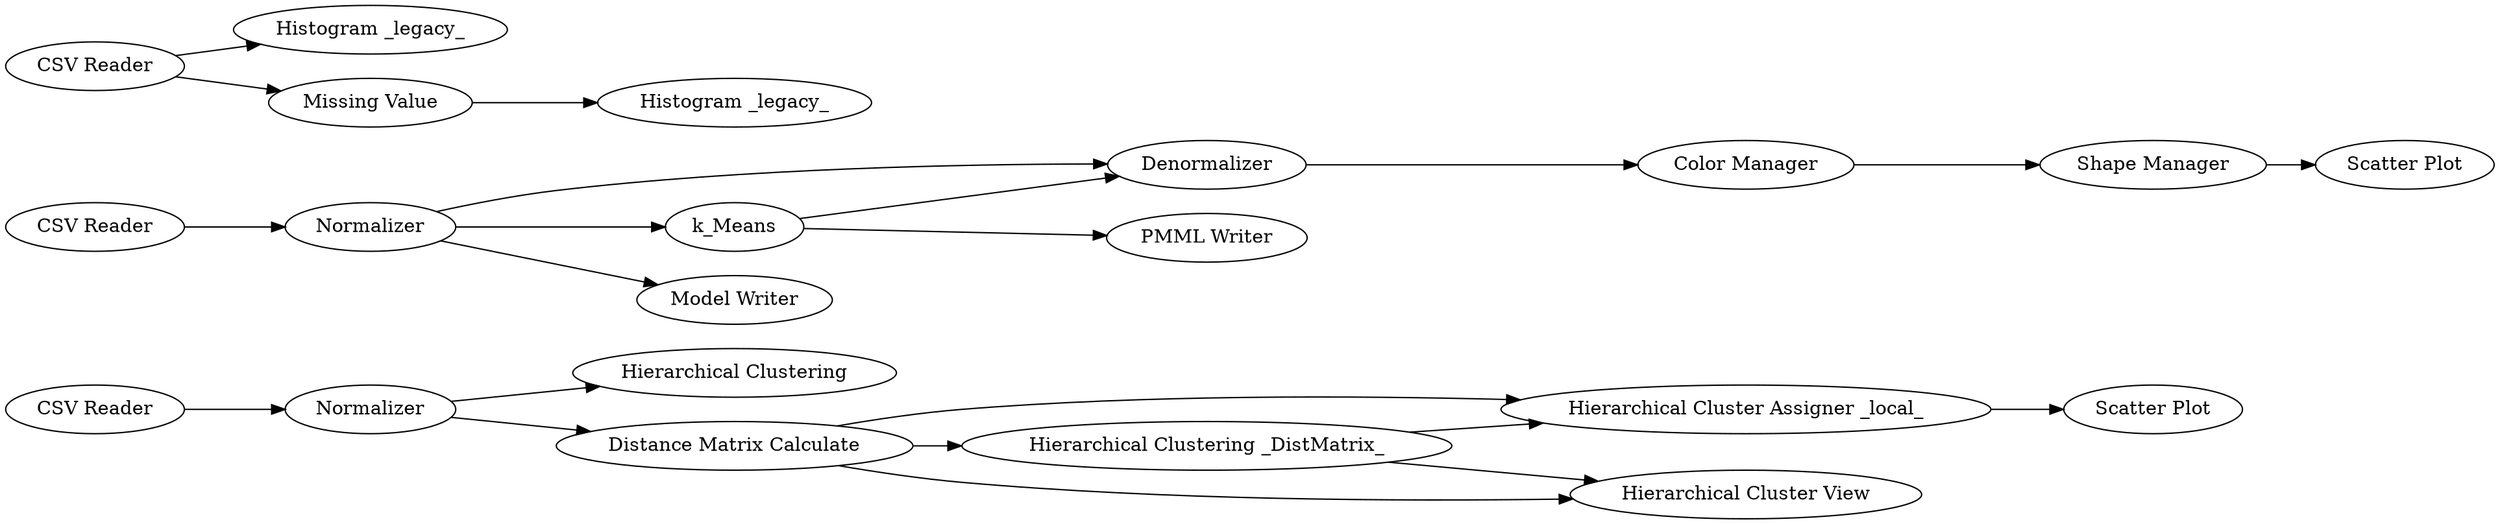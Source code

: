 digraph {
	"7424121239111261223_14" [label="Hierarchical Clustering"]
	"7424121239111261223_8" [label="Distance Matrix Calculate"]
	"7424121239111261223_22" [label="Color Manager"]
	"7424121239111261223_24" [label="Scatter Plot"]
	"7424121239111261223_5" [label="CSV Reader"]
	"7424121239111261223_23" [label="Shape Manager"]
	"7424121239111261223_20" [label="PMML Writer"]
	"7424121239111261223_2" [label="Histogram _legacy_"]
	"7424121239111261223_7" [label=Normalizer]
	"7424121239111261223_21" [label=Denormalizer]
	"7424121239111261223_17" [label=Normalizer]
	"7424121239111261223_15" [label="Scatter Plot"]
	"7424121239111261223_12" [label="Hierarchical Cluster Assigner _local_"]
	"7424121239111261223_11" [label="Hierarchical Cluster View"]
	"7424121239111261223_3" [label="Histogram _legacy_"]
	"7424121239111261223_1" [label="CSV Reader"]
	"7424121239111261223_13" [label="Hierarchical Clustering _DistMatrix_"]
	"7424121239111261223_19" [label=k_Means]
	"7424121239111261223_4" [label="Missing Value"]
	"7424121239111261223_16" [label="CSV Reader"]
	"7424121239111261223_18" [label="Model Writer"]
	"7424121239111261223_4" -> "7424121239111261223_3"
	"7424121239111261223_17" -> "7424121239111261223_19"
	"7424121239111261223_19" -> "7424121239111261223_21"
	"7424121239111261223_12" -> "7424121239111261223_15"
	"7424121239111261223_21" -> "7424121239111261223_22"
	"7424121239111261223_22" -> "7424121239111261223_23"
	"7424121239111261223_1" -> "7424121239111261223_2"
	"7424121239111261223_7" -> "7424121239111261223_14"
	"7424121239111261223_16" -> "7424121239111261223_17"
	"7424121239111261223_7" -> "7424121239111261223_8"
	"7424121239111261223_5" -> "7424121239111261223_7"
	"7424121239111261223_19" -> "7424121239111261223_20"
	"7424121239111261223_17" -> "7424121239111261223_18"
	"7424121239111261223_23" -> "7424121239111261223_24"
	"7424121239111261223_17" -> "7424121239111261223_21"
	"7424121239111261223_8" -> "7424121239111261223_13"
	"7424121239111261223_8" -> "7424121239111261223_12"
	"7424121239111261223_8" -> "7424121239111261223_11"
	"7424121239111261223_13" -> "7424121239111261223_11"
	"7424121239111261223_1" -> "7424121239111261223_4"
	"7424121239111261223_13" -> "7424121239111261223_12"
	rankdir=LR
}
